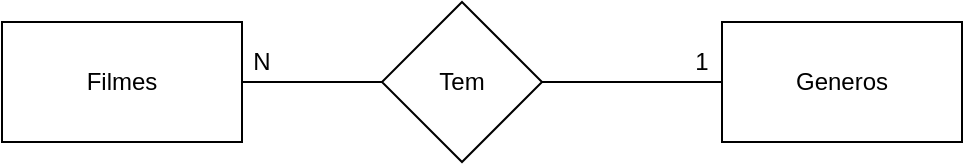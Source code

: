 <mxfile version="14.4.2" type="device"><diagram id="GSKGqP2hmtpwOa01QhFK" name="Page-1"><mxGraphModel dx="868" dy="482" grid="1" gridSize="10" guides="1" tooltips="1" connect="1" arrows="1" fold="1" page="1" pageScale="1" pageWidth="827" pageHeight="1169" math="0" shadow="0"><root><mxCell id="0"/><mxCell id="1" parent="0"/><mxCell id="fWhaKGigKta8U4UDVJm4-1" value="" style="rounded=0;whiteSpace=wrap;html=1;" vertex="1" parent="1"><mxGeometry x="230" y="130" width="120" height="60" as="geometry"/></mxCell><mxCell id="fWhaKGigKta8U4UDVJm4-2" value="Filmes" style="text;html=1;strokeColor=none;fillColor=none;align=center;verticalAlign=middle;whiteSpace=wrap;rounded=0;" vertex="1" parent="1"><mxGeometry x="270" y="150" width="40" height="20" as="geometry"/></mxCell><mxCell id="fWhaKGigKta8U4UDVJm4-3" value="" style="rhombus;whiteSpace=wrap;html=1;" vertex="1" parent="1"><mxGeometry x="420" y="120" width="80" height="80" as="geometry"/></mxCell><mxCell id="fWhaKGigKta8U4UDVJm4-5" value="" style="endArrow=none;html=1;entryX=0;entryY=0.5;entryDx=0;entryDy=0;exitX=1;exitY=0.5;exitDx=0;exitDy=0;" edge="1" parent="1" source="fWhaKGigKta8U4UDVJm4-1" target="fWhaKGigKta8U4UDVJm4-3"><mxGeometry width="50" height="50" relative="1" as="geometry"><mxPoint x="364" y="180" as="sourcePoint"/><mxPoint x="414" y="130" as="targetPoint"/></mxGeometry></mxCell><mxCell id="fWhaKGigKta8U4UDVJm4-6" value="N" style="text;html=1;strokeColor=none;fillColor=none;align=center;verticalAlign=middle;whiteSpace=wrap;rounded=0;" vertex="1" parent="1"><mxGeometry x="340" y="140" width="40" height="20" as="geometry"/></mxCell><mxCell id="fWhaKGigKta8U4UDVJm4-7" value="" style="rounded=0;whiteSpace=wrap;html=1;" vertex="1" parent="1"><mxGeometry x="590" y="130" width="120" height="60" as="geometry"/></mxCell><mxCell id="fWhaKGigKta8U4UDVJm4-8" value="Generos" style="text;html=1;strokeColor=none;fillColor=none;align=center;verticalAlign=middle;whiteSpace=wrap;rounded=0;" vertex="1" parent="1"><mxGeometry x="630" y="150" width="40" height="20" as="geometry"/></mxCell><mxCell id="fWhaKGigKta8U4UDVJm4-9" value="" style="endArrow=none;html=1;entryX=0;entryY=0.5;entryDx=0;entryDy=0;exitX=1;exitY=0.5;exitDx=0;exitDy=0;" edge="1" parent="1" target="fWhaKGigKta8U4UDVJm4-7"><mxGeometry width="50" height="50" relative="1" as="geometry"><mxPoint x="590" y="160" as="sourcePoint"/><mxPoint x="560" y="160" as="targetPoint"/></mxGeometry></mxCell><mxCell id="fWhaKGigKta8U4UDVJm4-11" value="" style="endArrow=none;html=1;entryX=0;entryY=0.5;entryDx=0;entryDy=0;exitX=1;exitY=0.5;exitDx=0;exitDy=0;" edge="1" parent="1" source="fWhaKGigKta8U4UDVJm4-3" target="fWhaKGigKta8U4UDVJm4-7"><mxGeometry width="50" height="50" relative="1" as="geometry"><mxPoint x="500" y="160" as="sourcePoint"/><mxPoint x="550" y="160" as="targetPoint"/></mxGeometry></mxCell><mxCell id="fWhaKGigKta8U4UDVJm4-12" value="1" style="text;html=1;strokeColor=none;fillColor=none;align=center;verticalAlign=middle;whiteSpace=wrap;rounded=0;" vertex="1" parent="1"><mxGeometry x="570" y="140" width="20" height="20" as="geometry"/></mxCell><mxCell id="fWhaKGigKta8U4UDVJm4-13" value="Tem" style="text;html=1;strokeColor=none;fillColor=none;align=center;verticalAlign=middle;whiteSpace=wrap;rounded=0;" vertex="1" parent="1"><mxGeometry x="440" y="150" width="40" height="20" as="geometry"/></mxCell></root></mxGraphModel></diagram></mxfile>
